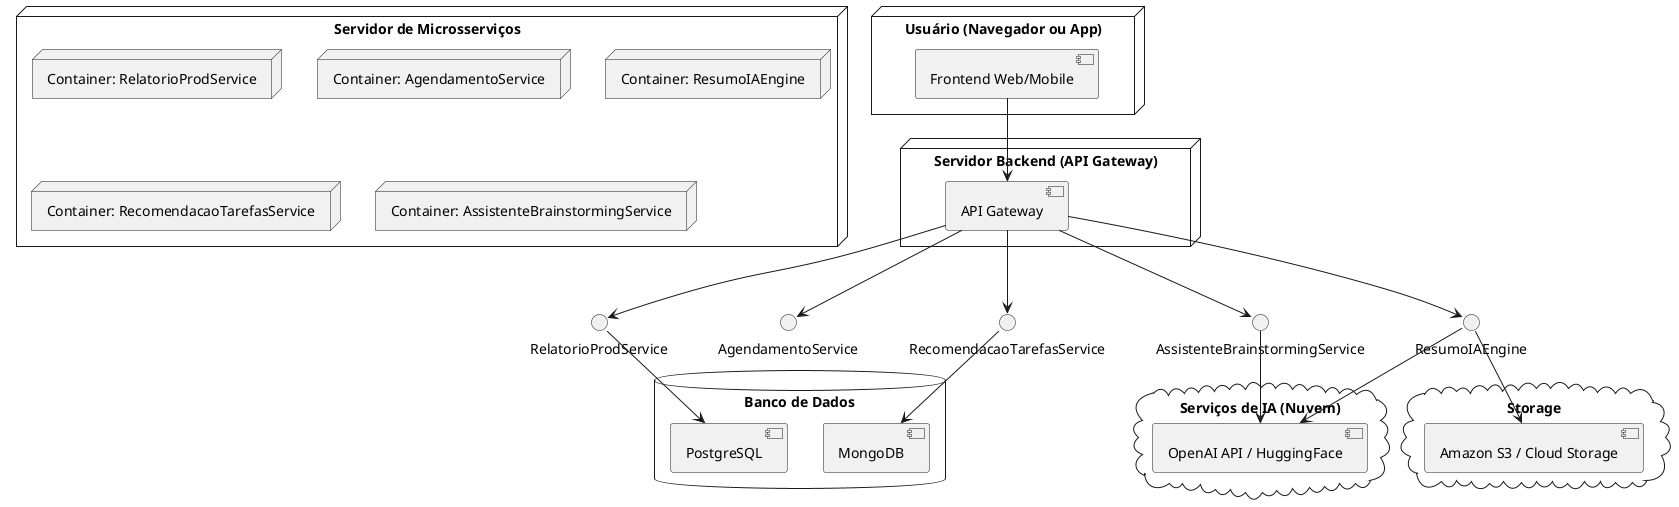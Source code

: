 @startuml
node "Usuário (Navegador ou App)" {
  component "Frontend Web/Mobile"
}

node "Servidor Backend (API Gateway)" {
  component "API Gateway"
}

node "Servidor de Microsserviços" {
  node "Container: RelatorioProdService"
  node "Container: AgendamentoService"
  node "Container: ResumoIAEngine"
  node "Container: RecomendacaoTarefasService"
  node "Container: AssistenteBrainstormingService"
}

cloud "Serviços de IA (Nuvem)" {
  component "OpenAI API / HuggingFace"
}

database "Banco de Dados" {
  component "PostgreSQL"
  component "MongoDB"
}

cloud "Storage" {
  component "Amazon S3 / Cloud Storage"
}

"Frontend Web/Mobile" --> "API Gateway"
"API Gateway" --> "RelatorioProdService"
"API Gateway" --> "AgendamentoService"
"API Gateway" --> "ResumoIAEngine"
"API Gateway" --> "RecomendacaoTarefasService"
"API Gateway" --> "AssistenteBrainstormingService"

"ResumoIAEngine" --> "OpenAI API / HuggingFace"
"AssistenteBrainstormingService" --> "OpenAI API / HuggingFace"
"RelatorioProdService" --> "PostgreSQL"
"RecomendacaoTarefasService" --> "MongoDB"
"ResumoIAEngine" --> "Amazon S3 / Cloud Storage"
@enduml
